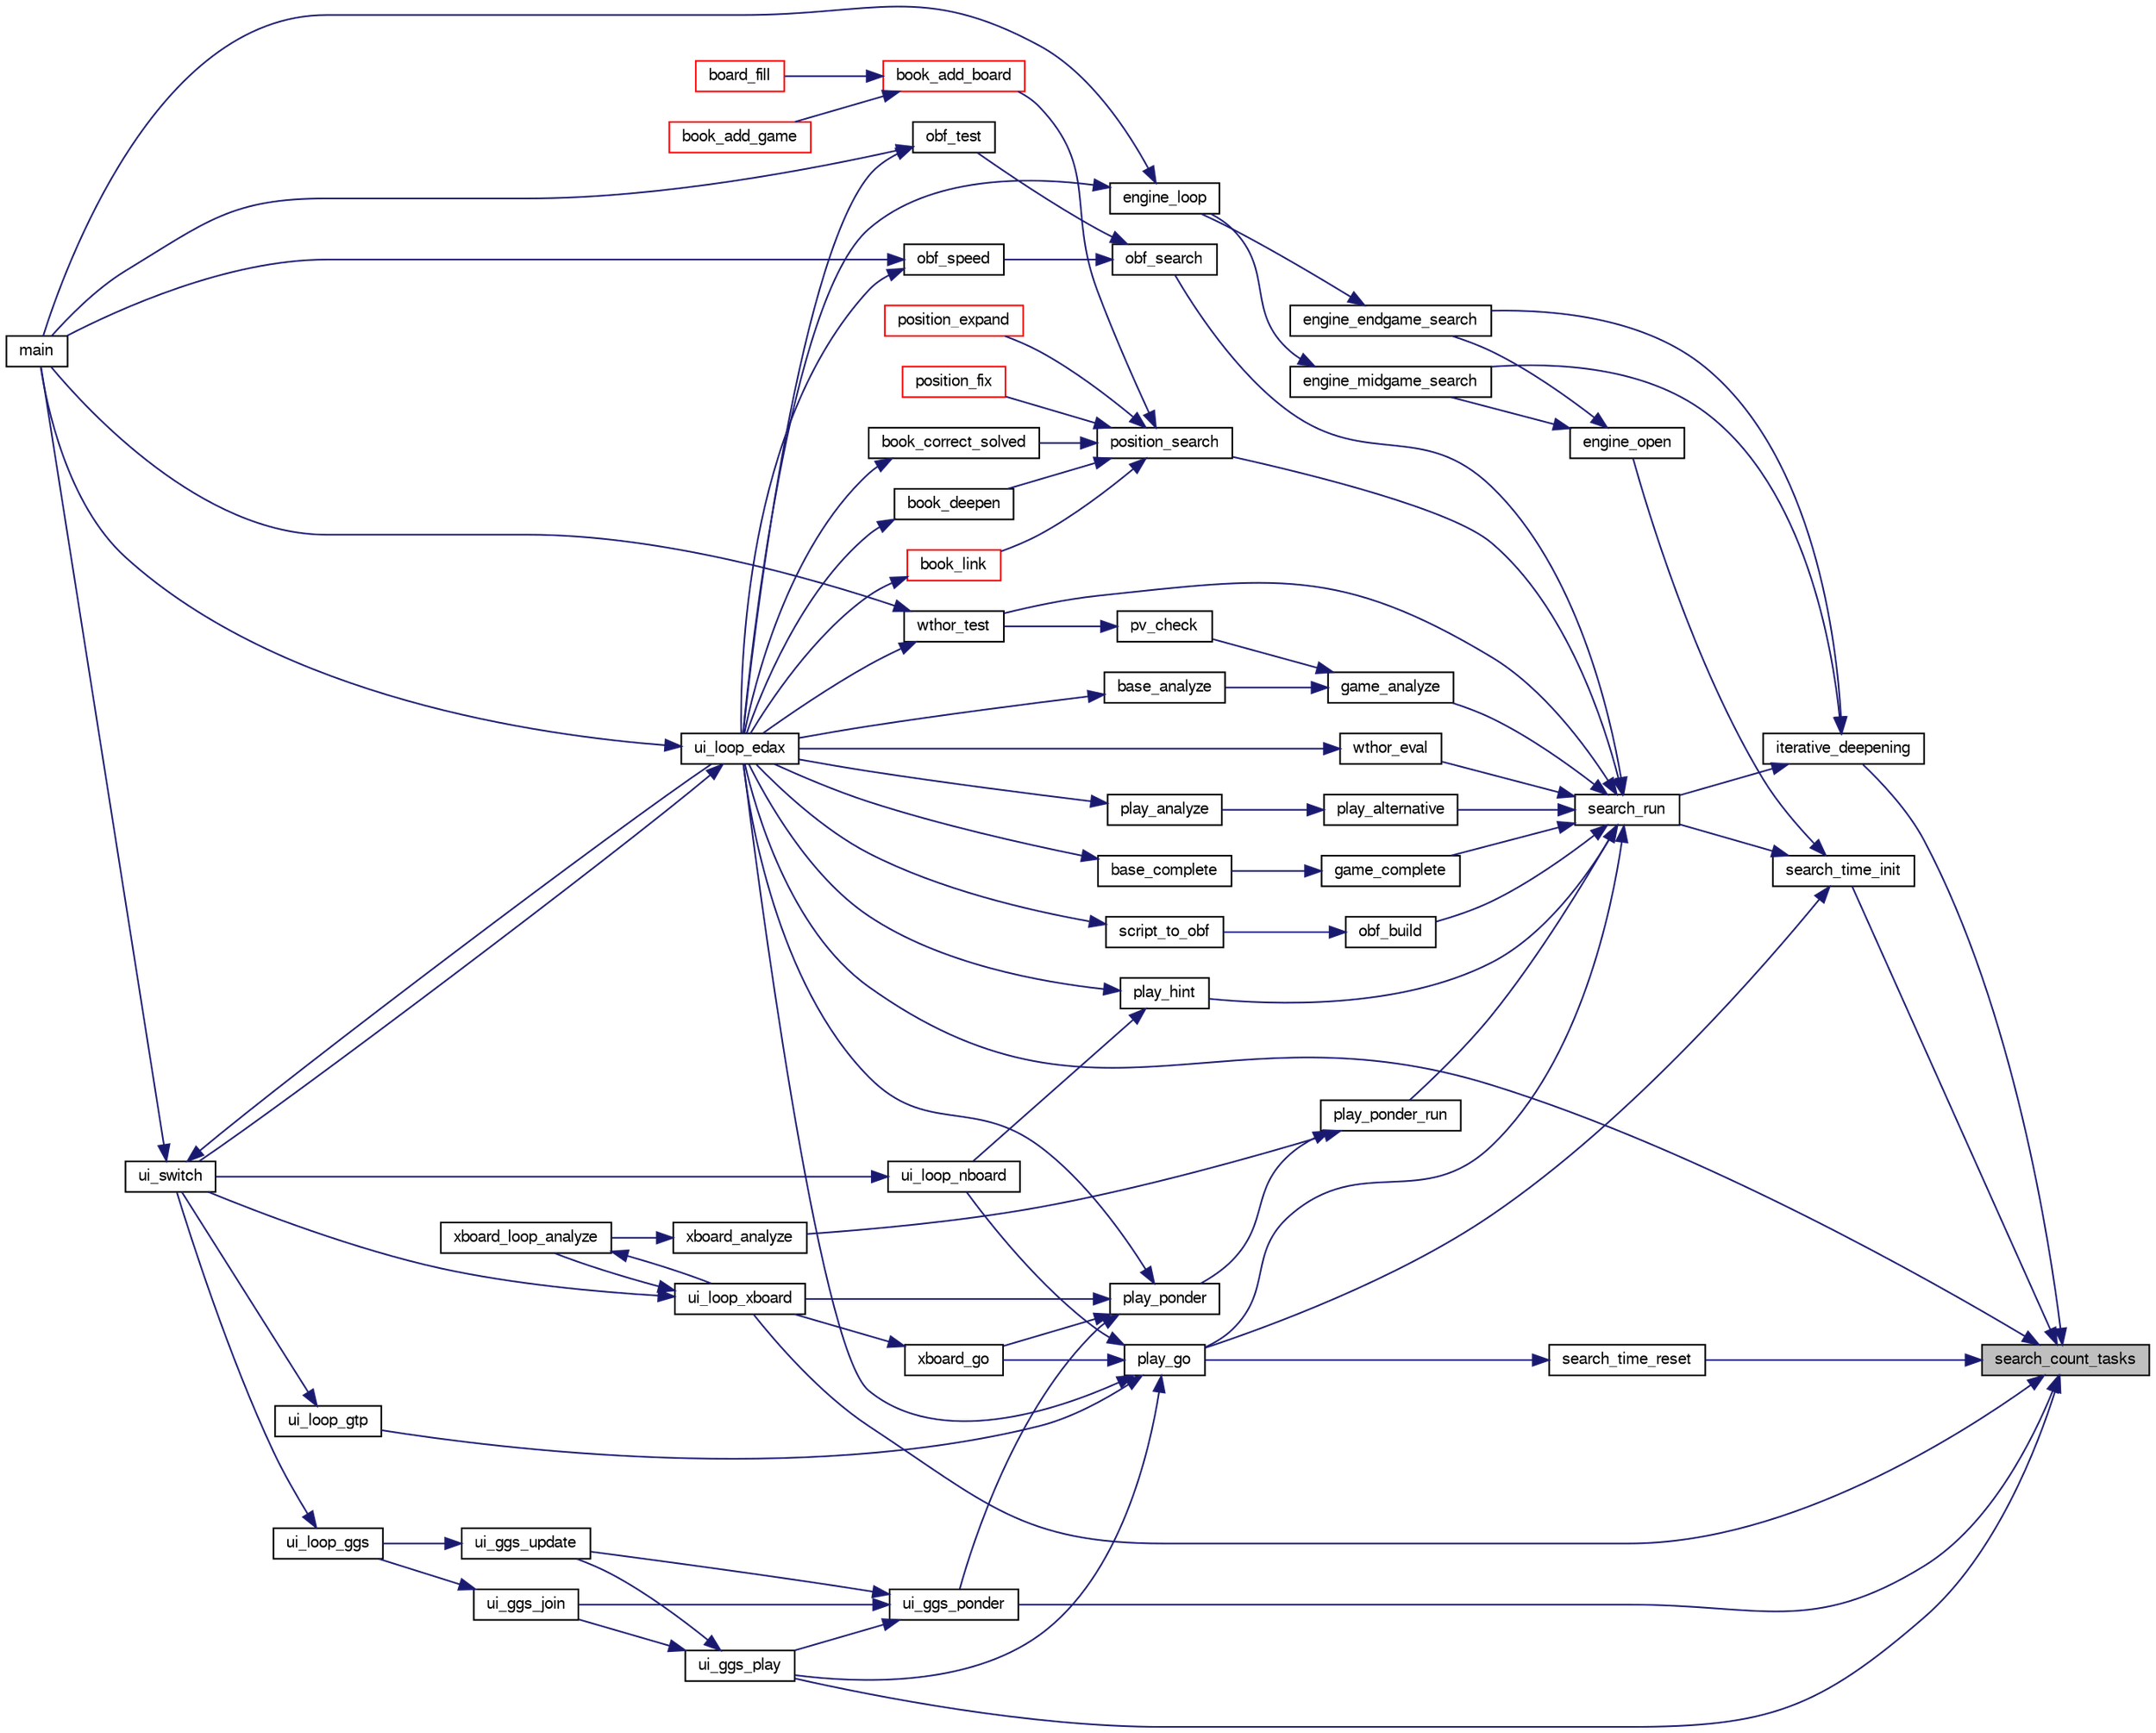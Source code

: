 digraph "search_count_tasks"
{
 // LATEX_PDF_SIZE
  bgcolor="transparent";
  edge [fontname="FreeSans",fontsize="10",labelfontname="FreeSans",labelfontsize="10"];
  node [fontname="FreeSans",fontsize="10",shape=record];
  rankdir="RL";
  Node1 [label="search_count_tasks",height=0.2,width=0.4,color="black", fillcolor="grey75", style="filled", fontcolor="black",tooltip="Count the number of tasks used in parallel search."];
  Node1 -> Node2 [dir="back",color="midnightblue",fontsize="10",style="solid",fontname="FreeSans"];
  Node2 [label="iterative_deepening",height=0.2,width=0.4,color="black",URL="$root_8c.html#a0e77250a21e5f5d70917a5356c22f5f3",tooltip="Iterative deepening."];
  Node2 -> Node3 [dir="back",color="midnightblue",fontsize="10",style="solid",fontname="FreeSans"];
  Node3 [label="engine_endgame_search",height=0.2,width=0.4,color="black",URL="$cassio_8c.html#a59118e647ced4f05560b431b30ad73b9",tooltip="Endgame search."];
  Node3 -> Node4 [dir="back",color="midnightblue",fontsize="10",style="solid",fontname="FreeSans"];
  Node4 [label="engine_loop",height=0.2,width=0.4,color="black",URL="$cassio_8c.html#a3c5b977358cdb105de103ac2c2829f01",tooltip="Loop event."];
  Node4 -> Node5 [dir="back",color="midnightblue",fontsize="10",style="solid",fontname="FreeSans"];
  Node5 [label="main",height=0.2,width=0.4,color="black",URL="$main_8c.html#a3c04138a5bfe5d72780bb7e82a18e627",tooltip="edax main function."];
  Node4 -> Node6 [dir="back",color="midnightblue",fontsize="10",style="solid",fontname="FreeSans"];
  Node6 [label="ui_loop_edax",height=0.2,width=0.4,color="black",URL="$edax_8c.html#a2354b96c7688bae32bedb6203d672f50",tooltip="Loop event."];
  Node6 -> Node5 [dir="back",color="midnightblue",fontsize="10",style="solid",fontname="FreeSans"];
  Node6 -> Node7 [dir="back",color="midnightblue",fontsize="10",style="solid",fontname="FreeSans"];
  Node7 [label="ui_switch",height=0.2,width=0.4,color="black",URL="$ui_8c.html#a4234d6b0fd690186ef0ec2fc2eba2d4d",tooltip="Switch between different User Interface."];
  Node7 -> Node5 [dir="back",color="midnightblue",fontsize="10",style="solid",fontname="FreeSans"];
  Node7 -> Node6 [dir="back",color="midnightblue",fontsize="10",style="solid",fontname="FreeSans"];
  Node2 -> Node8 [dir="back",color="midnightblue",fontsize="10",style="solid",fontname="FreeSans"];
  Node8 [label="engine_midgame_search",height=0.2,width=0.4,color="black",URL="$cassio_8c.html#a71ebe2bfb187238a48c94edd82cb3024",tooltip="Midgame search."];
  Node8 -> Node4 [dir="back",color="midnightblue",fontsize="10",style="solid",fontname="FreeSans"];
  Node2 -> Node9 [dir="back",color="midnightblue",fontsize="10",style="solid",fontname="FreeSans"];
  Node9 [label="search_run",height=0.2,width=0.4,color="black",URL="$root_8c.html#ae8b727693fc7a90e504bd8abec158c84",tooltip="Search the bestmove of a given board."];
  Node9 -> Node10 [dir="back",color="midnightblue",fontsize="10",style="solid",fontname="FreeSans"];
  Node10 [label="game_analyze",height=0.2,width=0.4,color="black",URL="$game_8c.html#a17775ff0efa3d8592bed935dedb31a45",tooltip="Analyze an endgame."];
  Node10 -> Node11 [dir="back",color="midnightblue",fontsize="10",style="solid",fontname="FreeSans"];
  Node11 [label="base_analyze",height=0.2,width=0.4,color="black",URL="$base_8c.html#a130adf3915feeb8dd21edd8c715c220f",tooltip="Base analysis."];
  Node11 -> Node6 [dir="back",color="midnightblue",fontsize="10",style="solid",fontname="FreeSans"];
  Node10 -> Node12 [dir="back",color="midnightblue",fontsize="10",style="solid",fontname="FreeSans"];
  Node12 [label="pv_check",height=0.2,width=0.4,color="black",URL="$base_8c.html#ae5fd96b2c5fc0853715832158d172eb0",tooltip="Verify that a PV does not contain errors."];
  Node12 -> Node13 [dir="back",color="midnightblue",fontsize="10",style="solid",fontname="FreeSans"];
  Node13 [label="wthor_test",height=0.2,width=0.4,color="black",URL="$base_8c.html#acd4aaf9717e79148da6c763b1c022016",tooltip="Test Search with a wthor base."];
  Node13 -> Node5 [dir="back",color="midnightblue",fontsize="10",style="solid",fontname="FreeSans"];
  Node13 -> Node6 [dir="back",color="midnightblue",fontsize="10",style="solid",fontname="FreeSans"];
  Node9 -> Node14 [dir="back",color="midnightblue",fontsize="10",style="solid",fontname="FreeSans"];
  Node14 [label="game_complete",height=0.2,width=0.4,color="black",URL="$game_8c.html#a2478745958cb21430866a4ea503274df",tooltip="Terminate an unfinished game."];
  Node14 -> Node15 [dir="back",color="midnightblue",fontsize="10",style="solid",fontname="FreeSans"];
  Node15 [label="base_complete",height=0.2,width=0.4,color="black",URL="$base_8c.html#a2aaa6c7fc6111edcd85b623bcd217180",tooltip="Base analysis."];
  Node15 -> Node6 [dir="back",color="midnightblue",fontsize="10",style="solid",fontname="FreeSans"];
  Node9 -> Node16 [dir="back",color="midnightblue",fontsize="10",style="solid",fontname="FreeSans"];
  Node16 [label="obf_build",height=0.2,width=0.4,color="black",URL="$obftest_8c.html#a6ed0f135c4cf4021e18eb1a965a72bfa",tooltip="Build an OBF structure."];
  Node16 -> Node17 [dir="back",color="midnightblue",fontsize="10",style="solid",fontname="FreeSans"];
  Node17 [label="script_to_obf",height=0.2,width=0.4,color="black",URL="$obftest_8c.html#ad1bc6f7d32d2b1775f5e91f2d2e0f8b8",tooltip="Build an OBF file from a Script file."];
  Node17 -> Node6 [dir="back",color="midnightblue",fontsize="10",style="solid",fontname="FreeSans"];
  Node9 -> Node18 [dir="back",color="midnightblue",fontsize="10",style="solid",fontname="FreeSans"];
  Node18 [label="obf_search",height=0.2,width=0.4,color="black",URL="$obftest_8c.html#ab9783a5ca8dc9d2b69ed9ae61945bbfb",tooltip="Analyze an OBF structure."];
  Node18 -> Node19 [dir="back",color="midnightblue",fontsize="10",style="solid",fontname="FreeSans"];
  Node19 [label="obf_speed",height=0.2,width=0.4,color="black",URL="$obftest_8c.html#a07fd9cdb993c22a9de285e054331e4e4",tooltip="Test edax speed by running for at least 1 minutes on problems deeper and deeper."];
  Node19 -> Node5 [dir="back",color="midnightblue",fontsize="10",style="solid",fontname="FreeSans"];
  Node19 -> Node6 [dir="back",color="midnightblue",fontsize="10",style="solid",fontname="FreeSans"];
  Node18 -> Node20 [dir="back",color="midnightblue",fontsize="10",style="solid",fontname="FreeSans"];
  Node20 [label="obf_test",height=0.2,width=0.4,color="black",URL="$obftest_8c.html#af8974909ba686b74a0620bdcc7ef5f81",tooltip="Test an OBF file."];
  Node20 -> Node5 [dir="back",color="midnightblue",fontsize="10",style="solid",fontname="FreeSans"];
  Node20 -> Node6 [dir="back",color="midnightblue",fontsize="10",style="solid",fontname="FreeSans"];
  Node9 -> Node21 [dir="back",color="midnightblue",fontsize="10",style="solid",fontname="FreeSans"];
  Node21 [label="play_alternative",height=0.2,width=0.4,color="black",URL="$play_8c.html#ab220e1e3acf69015cd2e2b32abbdbaae",tooltip="Seek for the best alternative move."];
  Node21 -> Node22 [dir="back",color="midnightblue",fontsize="10",style="solid",fontname="FreeSans"];
  Node22 [label="play_analyze",height=0.2,width=0.4,color="black",URL="$play_8c.html#a32624a895b8cf4ec475a8de0ee5df3a1",tooltip="Analyze a played game."];
  Node22 -> Node6 [dir="back",color="midnightblue",fontsize="10",style="solid",fontname="FreeSans"];
  Node9 -> Node23 [dir="back",color="midnightblue",fontsize="10",style="solid",fontname="FreeSans"];
  Node23 [label="play_go",height=0.2,width=0.4,color="black",URL="$play_8c.html#aeba64a0b6660a04cff93da447da3f746",tooltip="Start thinking."];
  Node23 -> Node24 [dir="back",color="midnightblue",fontsize="10",style="solid",fontname="FreeSans"];
  Node24 [label="ui_ggs_play",height=0.2,width=0.4,color="black",URL="$ggs_8c.html#a55704d516945d0fc38a4aae02fca1bfe",tooltip="ui_ggs_play"];
  Node24 -> Node25 [dir="back",color="midnightblue",fontsize="10",style="solid",fontname="FreeSans"];
  Node25 [label="ui_ggs_join",height=0.2,width=0.4,color="black",URL="$ggs_8c.html#afc8b9c7d5dd5c68bdabac6790ff83aff",tooltip="ui_ggs_join"];
  Node25 -> Node26 [dir="back",color="midnightblue",fontsize="10",style="solid",fontname="FreeSans"];
  Node26 [label="ui_loop_ggs",height=0.2,width=0.4,color="black",URL="$ggs_8c.html#a245d5c8f964506584b8d505c7305eb94",tooltip="ui_loop_ggs"];
  Node26 -> Node7 [dir="back",color="midnightblue",fontsize="10",style="solid",fontname="FreeSans"];
  Node24 -> Node27 [dir="back",color="midnightblue",fontsize="10",style="solid",fontname="FreeSans"];
  Node27 [label="ui_ggs_update",height=0.2,width=0.4,color="black",URL="$ggs_8c.html#add208abcf5430b768477f3ea02a2b139",tooltip="ui_ggs_update"];
  Node27 -> Node26 [dir="back",color="midnightblue",fontsize="10",style="solid",fontname="FreeSans"];
  Node23 -> Node6 [dir="back",color="midnightblue",fontsize="10",style="solid",fontname="FreeSans"];
  Node23 -> Node28 [dir="back",color="midnightblue",fontsize="10",style="solid",fontname="FreeSans"];
  Node28 [label="ui_loop_gtp",height=0.2,width=0.4,color="black",URL="$gtp_8c.html#aa036470059be60da73acd63418093e1e",tooltip="Loop event."];
  Node28 -> Node7 [dir="back",color="midnightblue",fontsize="10",style="solid",fontname="FreeSans"];
  Node23 -> Node29 [dir="back",color="midnightblue",fontsize="10",style="solid",fontname="FreeSans"];
  Node29 [label="ui_loop_nboard",height=0.2,width=0.4,color="black",URL="$nboard_8c.html#a13ec69450a157e8cbf526b11d1a27be6",tooltip="Loop event."];
  Node29 -> Node7 [dir="back",color="midnightblue",fontsize="10",style="solid",fontname="FreeSans"];
  Node23 -> Node30 [dir="back",color="midnightblue",fontsize="10",style="solid",fontname="FreeSans"];
  Node30 [label="xboard_go",height=0.2,width=0.4,color="black",URL="$xboard_8c.html#ac3cbe43d38c75f78ef60f463f91bf3fe",tooltip=" "];
  Node30 -> Node31 [dir="back",color="midnightblue",fontsize="10",style="solid",fontname="FreeSans"];
  Node31 [label="ui_loop_xboard",height=0.2,width=0.4,color="black",URL="$ui_8h.html#af80ec70d3d08eb4c17c84d3997aaba0f",tooltip="Loop event."];
  Node31 -> Node7 [dir="back",color="midnightblue",fontsize="10",style="solid",fontname="FreeSans"];
  Node31 -> Node32 [dir="back",color="midnightblue",fontsize="10",style="solid",fontname="FreeSans"];
  Node32 [label="xboard_loop_analyze",height=0.2,width=0.4,color="black",URL="$xboard_8c.html#a6ec4f7e4a6e59e32b5eb95b566f098c8",tooltip="Analyze."];
  Node32 -> Node31 [dir="back",color="midnightblue",fontsize="10",style="solid",fontname="FreeSans"];
  Node9 -> Node33 [dir="back",color="midnightblue",fontsize="10",style="solid",fontname="FreeSans"];
  Node33 [label="play_hint",height=0.2,width=0.4,color="black",URL="$play_8c.html#a331a1824215c3c7be0241fe0e2d4da57",tooltip="Start thinking."];
  Node33 -> Node6 [dir="back",color="midnightblue",fontsize="10",style="solid",fontname="FreeSans"];
  Node33 -> Node29 [dir="back",color="midnightblue",fontsize="10",style="solid",fontname="FreeSans"];
  Node9 -> Node34 [dir="back",color="midnightblue",fontsize="10",style="solid",fontname="FreeSans"];
  Node34 [label="play_ponder_run",height=0.2,width=0.4,color="black",URL="$play_8c.html#a6a826d8e8634b46e269daeed05de785c",tooltip="do ponderation."];
  Node34 -> Node35 [dir="back",color="midnightblue",fontsize="10",style="solid",fontname="FreeSans"];
  Node35 [label="play_ponder",height=0.2,width=0.4,color="black",URL="$play_8c.html#a391455b9715193a13afe7d863734893f",tooltip="Ponder."];
  Node35 -> Node36 [dir="back",color="midnightblue",fontsize="10",style="solid",fontname="FreeSans"];
  Node36 [label="ui_ggs_ponder",height=0.2,width=0.4,color="black",URL="$ggs_8c.html#acd83ffbed6d799eebb5ba51884f7f376",tooltip="ui_ggs_ponder"];
  Node36 -> Node25 [dir="back",color="midnightblue",fontsize="10",style="solid",fontname="FreeSans"];
  Node36 -> Node24 [dir="back",color="midnightblue",fontsize="10",style="solid",fontname="FreeSans"];
  Node36 -> Node27 [dir="back",color="midnightblue",fontsize="10",style="solid",fontname="FreeSans"];
  Node35 -> Node6 [dir="back",color="midnightblue",fontsize="10",style="solid",fontname="FreeSans"];
  Node35 -> Node31 [dir="back",color="midnightblue",fontsize="10",style="solid",fontname="FreeSans"];
  Node35 -> Node30 [dir="back",color="midnightblue",fontsize="10",style="solid",fontname="FreeSans"];
  Node34 -> Node37 [dir="back",color="midnightblue",fontsize="10",style="solid",fontname="FreeSans"];
  Node37 [label="xboard_analyze",height=0.2,width=0.4,color="black",URL="$xboard_8c.html#a213bcf9938dc33b50c60576920dbecda",tooltip="Analyze."];
  Node37 -> Node32 [dir="back",color="midnightblue",fontsize="10",style="solid",fontname="FreeSans"];
  Node9 -> Node38 [dir="back",color="midnightblue",fontsize="10",style="solid",fontname="FreeSans"];
  Node38 [label="position_search",height=0.2,width=0.4,color="black",URL="$book_8c.html#ad3b2686173649c214c8349e5e3da0aca",tooltip="Evaluate a position."];
  Node38 -> Node39 [dir="back",color="midnightblue",fontsize="10",style="solid",fontname="FreeSans"];
  Node39 [label="book_add_board",height=0.2,width=0.4,color="red",URL="$book_8c.html#a429dbc3a206062b05e0e9da5f6fd8452",tooltip="Add a position."];
  Node39 -> Node40 [dir="back",color="midnightblue",fontsize="10",style="solid",fontname="FreeSans"];
  Node40 [label="board_fill",height=0.2,width=0.4,color="red",URL="$book_8c.html#abdce4d74200559a64a4a498f952cfe96",tooltip="Fill the opening book."];
  Node39 -> Node42 [dir="back",color="midnightblue",fontsize="10",style="solid",fontname="FreeSans"];
  Node42 [label="book_add_game",height=0.2,width=0.4,color="red",URL="$book_8c.html#aea8461bde1df7dad3d55f9589c1ed586",tooltip="Add positions from a game."];
  Node38 -> Node53 [dir="back",color="midnightblue",fontsize="10",style="solid",fontname="FreeSans"];
  Node53 [label="book_correct_solved",height=0.2,width=0.4,color="black",URL="$book_8c.html#a5d47bbd4e02ae5c77348337d33a5a5d1",tooltip="Correct wrong solved score in the book."];
  Node53 -> Node6 [dir="back",color="midnightblue",fontsize="10",style="solid",fontname="FreeSans"];
  Node38 -> Node54 [dir="back",color="midnightblue",fontsize="10",style="solid",fontname="FreeSans"];
  Node54 [label="book_deepen",height=0.2,width=0.4,color="black",URL="$book_8c.html#a3421ecf81896bfc86ffc3ebe851699c8",tooltip="Deepen a book."];
  Node54 -> Node6 [dir="back",color="midnightblue",fontsize="10",style="solid",fontname="FreeSans"];
  Node38 -> Node55 [dir="back",color="midnightblue",fontsize="10",style="solid",fontname="FreeSans"];
  Node55 [label="book_link",height=0.2,width=0.4,color="red",URL="$book_8c.html#aa6ed7f52fa850a997e7d4290bfbc5675",tooltip="Link a book."];
  Node55 -> Node6 [dir="back",color="midnightblue",fontsize="10",style="solid",fontname="FreeSans"];
  Node38 -> Node56 [dir="back",color="midnightblue",fontsize="10",style="solid",fontname="FreeSans"];
  Node56 [label="position_expand",height=0.2,width=0.4,color="red",URL="$book_8c.html#a3d3386302ce5a1f050ca860bcf8c2ce6",tooltip="Expand a position."];
  Node38 -> Node61 [dir="back",color="midnightblue",fontsize="10",style="solid",fontname="FreeSans"];
  Node61 [label="position_fix",height=0.2,width=0.4,color="red",URL="$book_8c.html#a2ed2c1217479c4fbf492246c22b28199",tooltip="Fix a position."];
  Node9 -> Node63 [dir="back",color="midnightblue",fontsize="10",style="solid",fontname="FreeSans"];
  Node63 [label="wthor_eval",height=0.2,width=0.4,color="black",URL="$base_8c.html#a86b72b1d7f3ee47ec62cbb618546ec70",tooltip="Test Eval with a wthor base."];
  Node63 -> Node6 [dir="back",color="midnightblue",fontsize="10",style="solid",fontname="FreeSans"];
  Node9 -> Node13 [dir="back",color="midnightblue",fontsize="10",style="solid",fontname="FreeSans"];
  Node1 -> Node64 [dir="back",color="midnightblue",fontsize="10",style="solid",fontname="FreeSans"];
  Node64 [label="search_time_init",height=0.2,width=0.4,color="black",URL="$search_8c.html#a0338bb851c866a94b8451004068fa394",tooltip="Initialize the alloted time."];
  Node64 -> Node65 [dir="back",color="midnightblue",fontsize="10",style="solid",fontname="FreeSans"];
  Node65 [label="engine_open",height=0.2,width=0.4,color="black",URL="$cassio_8c.html#a9ff171085ccae4be6241cd583028adcf",tooltip="Open search engine."];
  Node65 -> Node3 [dir="back",color="midnightblue",fontsize="10",style="solid",fontname="FreeSans"];
  Node65 -> Node8 [dir="back",color="midnightblue",fontsize="10",style="solid",fontname="FreeSans"];
  Node64 -> Node23 [dir="back",color="midnightblue",fontsize="10",style="solid",fontname="FreeSans"];
  Node64 -> Node9 [dir="back",color="midnightblue",fontsize="10",style="solid",fontname="FreeSans"];
  Node1 -> Node66 [dir="back",color="midnightblue",fontsize="10",style="solid",fontname="FreeSans"];
  Node66 [label="search_time_reset",height=0.2,width=0.4,color="black",URL="$search_8c.html#a1e267482ae343ba46e8d1b8c9ae26cb8",tooltip="Reset the alloted time."];
  Node66 -> Node23 [dir="back",color="midnightblue",fontsize="10",style="solid",fontname="FreeSans"];
  Node1 -> Node24 [dir="back",color="midnightblue",fontsize="10",style="solid",fontname="FreeSans"];
  Node1 -> Node36 [dir="back",color="midnightblue",fontsize="10",style="solid",fontname="FreeSans"];
  Node1 -> Node6 [dir="back",color="midnightblue",fontsize="10",style="solid",fontname="FreeSans"];
  Node1 -> Node31 [dir="back",color="midnightblue",fontsize="10",style="solid",fontname="FreeSans"];
}
